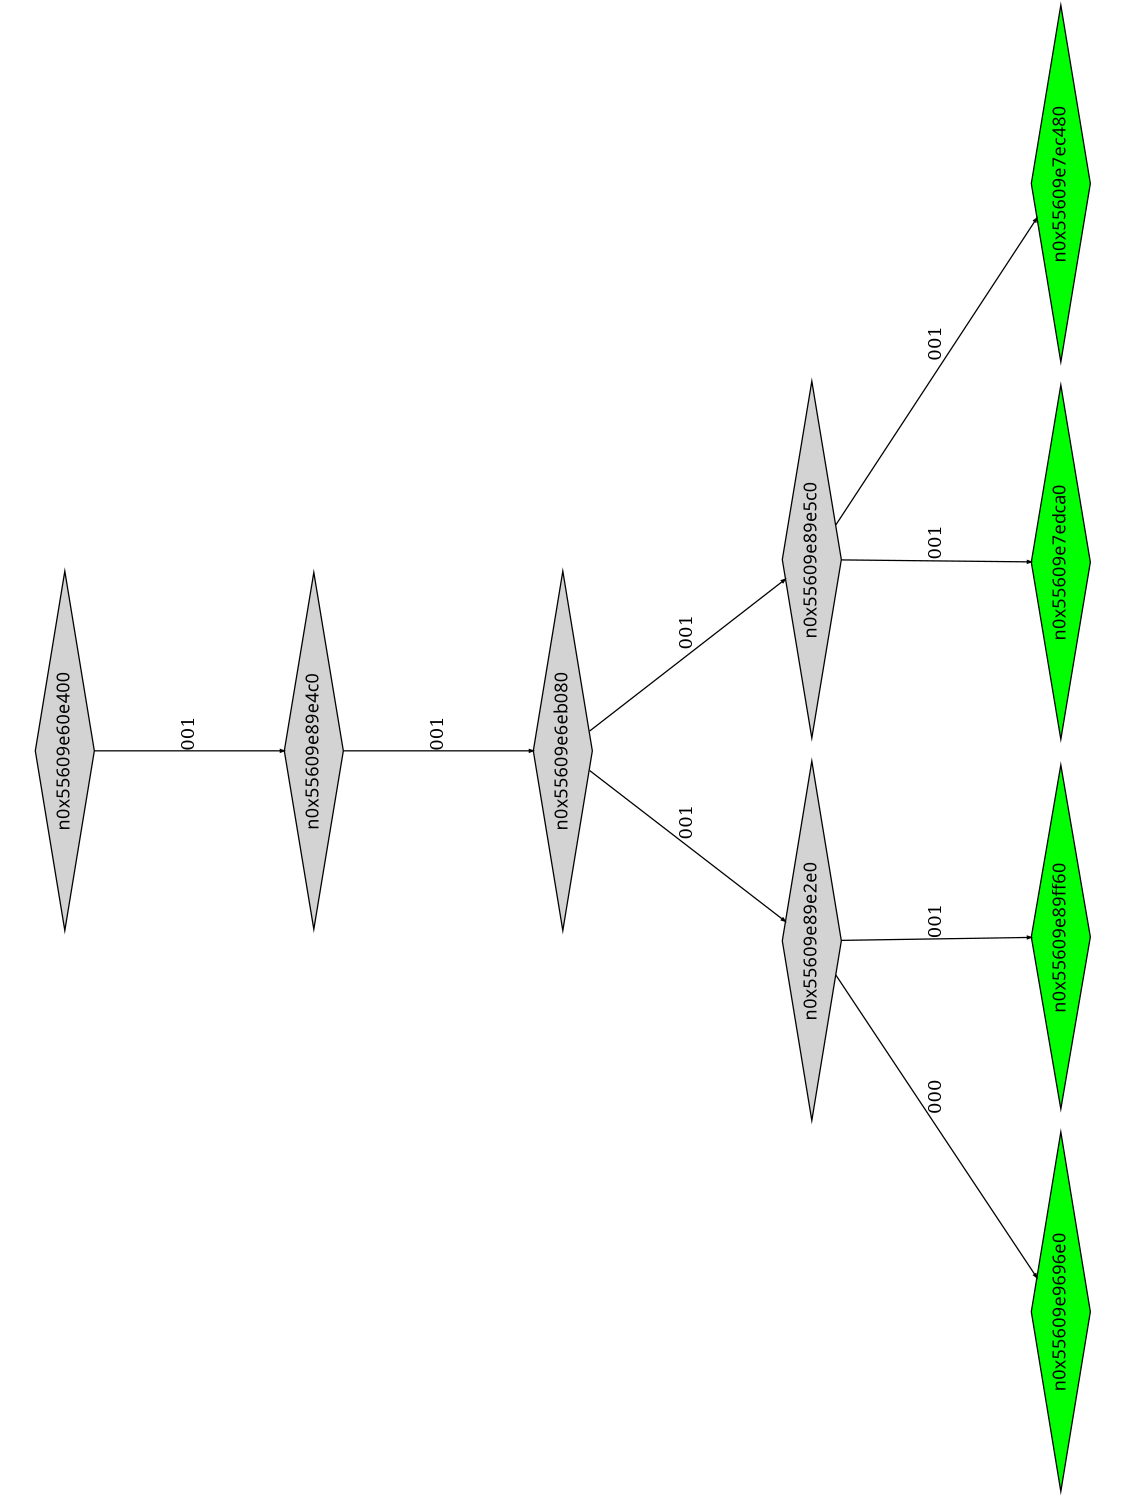 digraph G {
	size="10,7.5";
	ratio=fill;
	rotate=90;
	center = "true";
	node [style="filled",width=.1,height=.1,fontname="Terminus"]
	edge [arrowsize=.3]
	n0x55609e60e400 [shape=diamond];
	n0x55609e60e400 -> n0x55609e89e4c0 [label=001];
	n0x55609e89e4c0 [shape=diamond];
	n0x55609e89e4c0 -> n0x55609e6eb080 [label=001];
	n0x55609e6eb080 [shape=diamond];
	n0x55609e6eb080 -> n0x55609e89e2e0 [label=001];
	n0x55609e6eb080 -> n0x55609e89e5c0 [label=001];
	n0x55609e89e5c0 [shape=diamond];
	n0x55609e89e5c0 -> n0x55609e7edca0 [label=001];
	n0x55609e89e5c0 -> n0x55609e7ec480 [label=001];
	n0x55609e7ec480 [shape=diamond,fillcolor=green];
	n0x55609e7edca0 [shape=diamond,fillcolor=green];
	n0x55609e89e2e0 [shape=diamond];
	n0x55609e89e2e0 -> n0x55609e9696e0 [label=000];
	n0x55609e89e2e0 -> n0x55609e89ff60 [label=001];
	n0x55609e89ff60 [shape=diamond,fillcolor=green];
	n0x55609e9696e0 [shape=diamond,fillcolor=green];
}
